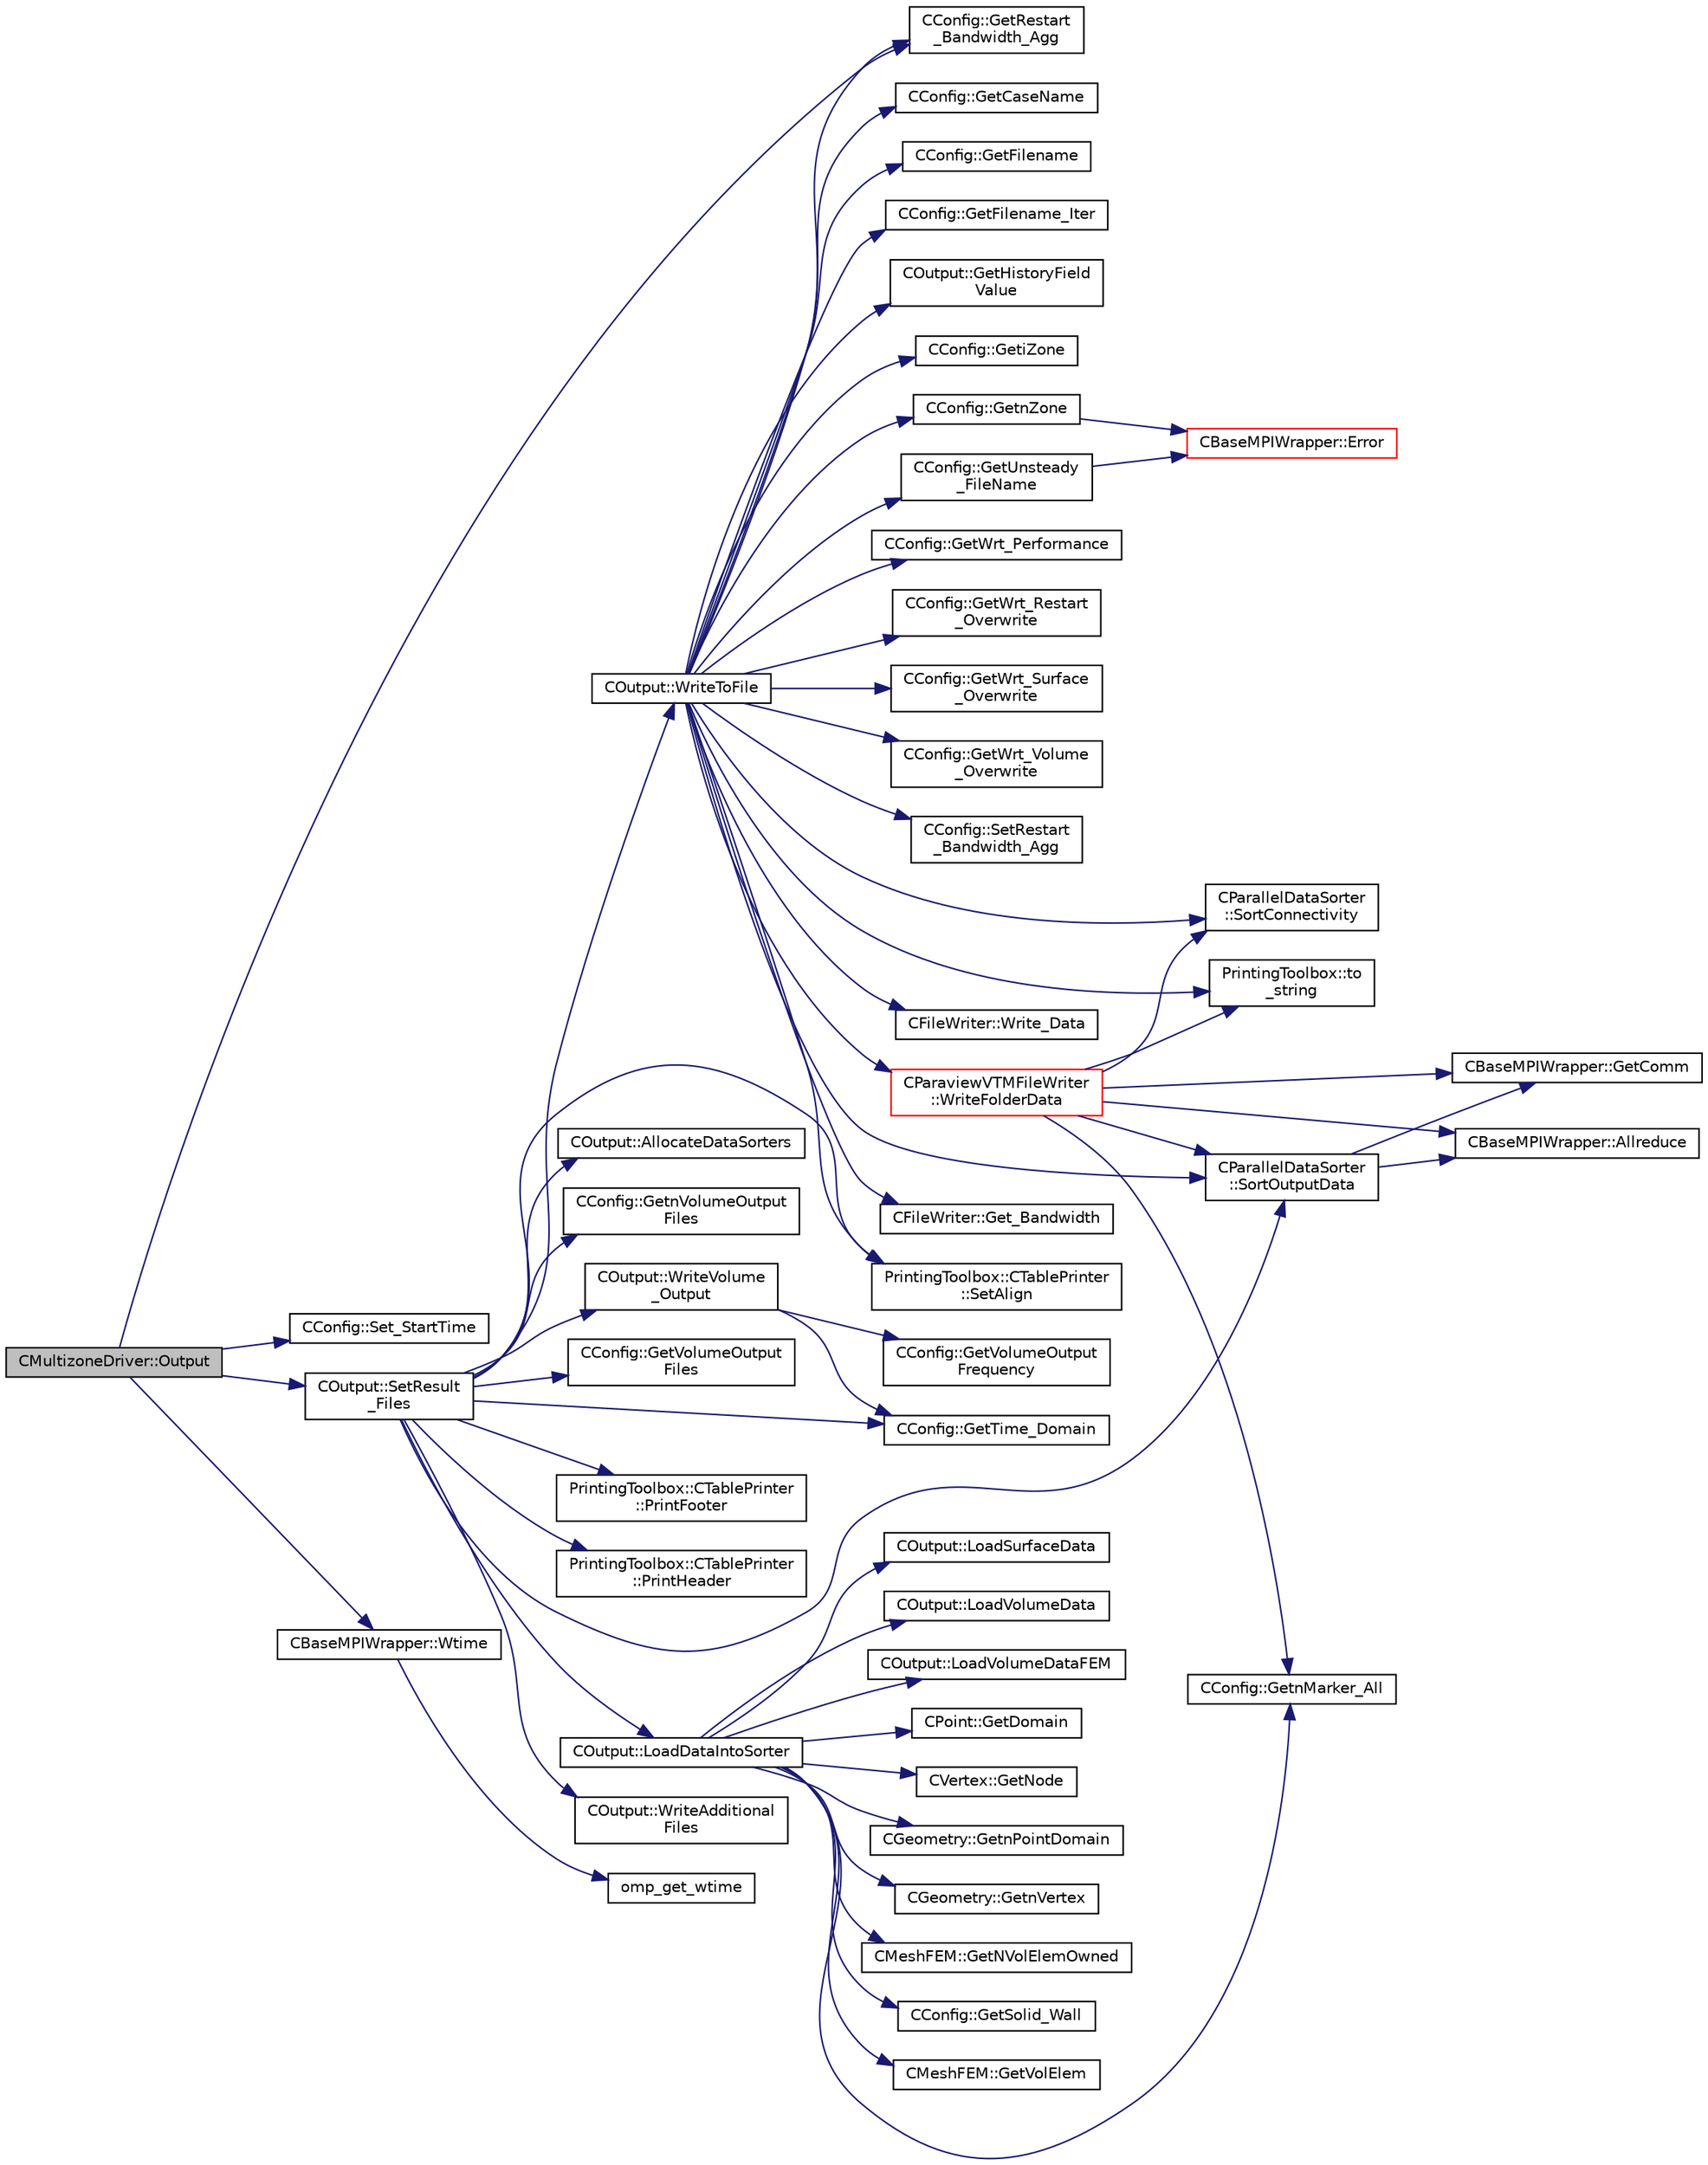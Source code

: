 digraph "CMultizoneDriver::Output"
{
 // LATEX_PDF_SIZE
  edge [fontname="Helvetica",fontsize="10",labelfontname="Helvetica",labelfontsize="10"];
  node [fontname="Helvetica",fontsize="10",shape=record];
  rankdir="LR";
  Node1 [label="CMultizoneDriver::Output",height=0.2,width=0.4,color="black", fillcolor="grey75", style="filled", fontcolor="black",tooltip="Output the solution in solution file."];
  Node1 -> Node2 [color="midnightblue",fontsize="10",style="solid",fontname="Helvetica"];
  Node2 [label="CConfig::GetRestart\l_Bandwidth_Agg",height=0.2,width=0.4,color="black", fillcolor="white", style="filled",URL="$classCConfig.html#a60b72ebe49a6d318584944af24435989",tooltip="Set the sum of the bandwidth for writing binary restarts (to be averaged later)."];
  Node1 -> Node3 [color="midnightblue",fontsize="10",style="solid",fontname="Helvetica"];
  Node3 [label="CConfig::Set_StartTime",height=0.2,width=0.4,color="black", fillcolor="white", style="filled",URL="$classCConfig.html#aedf3896a475f7729d217dfe27f6da3e8",tooltip="Set the start time to track a phase of the code (preprocessing, compute, output)."];
  Node1 -> Node4 [color="midnightblue",fontsize="10",style="solid",fontname="Helvetica"];
  Node4 [label="COutput::SetResult\l_Files",height=0.2,width=0.4,color="black", fillcolor="white", style="filled",URL="$classCOutput.html#a8cae0e94e8769f55d5865df600acbc2f",tooltip="Loop through all requested output files and write the volume output data."];
  Node4 -> Node5 [color="midnightblue",fontsize="10",style="solid",fontname="Helvetica"];
  Node5 [label="COutput::AllocateDataSorters",height=0.2,width=0.4,color="black", fillcolor="white", style="filled",URL="$classCOutput.html#a576a9991a81b18368a1f8ad09b8c65cf",tooltip="Allocates the data sorters if necessary."];
  Node4 -> Node6 [color="midnightblue",fontsize="10",style="solid",fontname="Helvetica"];
  Node6 [label="CConfig::GetnVolumeOutput\lFiles",height=0.2,width=0.4,color="black", fillcolor="white", style="filled",URL="$classCConfig.html#a2298deab9cdc00a1c09f6e7cf6c8e07c",tooltip="GetnVolumeOutputFiles."];
  Node4 -> Node7 [color="midnightblue",fontsize="10",style="solid",fontname="Helvetica"];
  Node7 [label="CConfig::GetTime_Domain",height=0.2,width=0.4,color="black", fillcolor="white", style="filled",URL="$classCConfig.html#a85d2e3cf43b77c63642c40c235b853f3",tooltip="Check if the multizone problem is solved for time domain."];
  Node4 -> Node8 [color="midnightblue",fontsize="10",style="solid",fontname="Helvetica"];
  Node8 [label="CConfig::GetVolumeOutput\lFiles",height=0.2,width=0.4,color="black", fillcolor="white", style="filled",URL="$classCConfig.html#adfae5472df18b9be89665c415e0061df",tooltip="GetVolumeOutputFiles."];
  Node4 -> Node9 [color="midnightblue",fontsize="10",style="solid",fontname="Helvetica"];
  Node9 [label="COutput::LoadDataIntoSorter",height=0.2,width=0.4,color="black", fillcolor="white", style="filled",URL="$classCOutput.html#ac54efb9d794c522e1bef6cb4ed0d5b9f",tooltip="Load up the values of the requested volume fields into ::Local_Data array."];
  Node9 -> Node10 [color="midnightblue",fontsize="10",style="solid",fontname="Helvetica"];
  Node10 [label="CPoint::GetDomain",height=0.2,width=0.4,color="black", fillcolor="white", style="filled",URL="$classCPoint.html#aa58a27b602e47ddcad22ae74a5c6bc81",tooltip="For parallel computation, its indicates if a point must be computed or not."];
  Node9 -> Node11 [color="midnightblue",fontsize="10",style="solid",fontname="Helvetica"];
  Node11 [label="CConfig::GetnMarker_All",height=0.2,width=0.4,color="black", fillcolor="white", style="filled",URL="$classCConfig.html#a459dee039e618d21a5d78db61c221240",tooltip="Get the total number of boundary markers of the local process including send/receive domains."];
  Node9 -> Node12 [color="midnightblue",fontsize="10",style="solid",fontname="Helvetica"];
  Node12 [label="CVertex::GetNode",height=0.2,width=0.4,color="black", fillcolor="white", style="filled",URL="$classCVertex.html#ad568da06e7191358d3a09a1bee71cdb5",tooltip="Get the node of the vertex."];
  Node9 -> Node13 [color="midnightblue",fontsize="10",style="solid",fontname="Helvetica"];
  Node13 [label="CGeometry::GetnPointDomain",height=0.2,width=0.4,color="black", fillcolor="white", style="filled",URL="$classCGeometry.html#ac84179060bbac1fe5e856ea3da850b6e",tooltip="Get number of real points (that belong to the domain)."];
  Node9 -> Node14 [color="midnightblue",fontsize="10",style="solid",fontname="Helvetica"];
  Node14 [label="CGeometry::GetnVertex",height=0.2,width=0.4,color="black", fillcolor="white", style="filled",URL="$classCGeometry.html#a00b7f7e71ff42bd38f39147366dd093a",tooltip="Get number of vertices."];
  Node9 -> Node15 [color="midnightblue",fontsize="10",style="solid",fontname="Helvetica"];
  Node15 [label="CMeshFEM::GetNVolElemOwned",height=0.2,width=0.4,color="black", fillcolor="white", style="filled",URL="$classCMeshFEM.html#a98cac5880bf32dd7a81e90cfe3e83faa",tooltip="Function, which makes available the number of owned volume elements in the local FEM mesh."];
  Node9 -> Node16 [color="midnightblue",fontsize="10",style="solid",fontname="Helvetica"];
  Node16 [label="CConfig::GetSolid_Wall",height=0.2,width=0.4,color="black", fillcolor="white", style="filled",URL="$classCConfig.html#a1e07d3641838843be05ed58424d39f4f",tooltip="Determines whether a marker with index iMarker is a solid boundary."];
  Node9 -> Node17 [color="midnightblue",fontsize="10",style="solid",fontname="Helvetica"];
  Node17 [label="CMeshFEM::GetVolElem",height=0.2,width=0.4,color="black", fillcolor="white", style="filled",URL="$classCMeshFEM.html#aff09ec52d588d027830b497b21ae79c5",tooltip="Function, which makes available the volume elements in the local FEM mesh."];
  Node9 -> Node18 [color="midnightblue",fontsize="10",style="solid",fontname="Helvetica"];
  Node18 [label="COutput::LoadSurfaceData",height=0.2,width=0.4,color="black", fillcolor="white", style="filled",URL="$classCOutput.html#a01f7c43d229c94a9e8e954a538e5e66e",tooltip="Set the values of the volume output fields for a surface point."];
  Node9 -> Node19 [color="midnightblue",fontsize="10",style="solid",fontname="Helvetica"];
  Node19 [label="COutput::LoadVolumeData",height=0.2,width=0.4,color="black", fillcolor="white", style="filled",URL="$classCOutput.html#ad9fcb944022e0d7131d89987458a02ce",tooltip="Set the values of the volume output fields for a point."];
  Node9 -> Node20 [color="midnightblue",fontsize="10",style="solid",fontname="Helvetica"];
  Node20 [label="COutput::LoadVolumeDataFEM",height=0.2,width=0.4,color="black", fillcolor="white", style="filled",URL="$classCOutput.html#a379815a77f3a10e96834a95ff74d57f1",tooltip="Set the values of the volume output fields for a point."];
  Node4 -> Node21 [color="midnightblue",fontsize="10",style="solid",fontname="Helvetica"];
  Node21 [label="PrintingToolbox::CTablePrinter\l::PrintFooter",height=0.2,width=0.4,color="black", fillcolor="white", style="filled",URL="$classPrintingToolbox_1_1CTablePrinter.html#ac1bc6229daf9b3181de565905281ee2a",tooltip="Print the footer."];
  Node4 -> Node22 [color="midnightblue",fontsize="10",style="solid",fontname="Helvetica"];
  Node22 [label="PrintingToolbox::CTablePrinter\l::PrintHeader",height=0.2,width=0.4,color="black", fillcolor="white", style="filled",URL="$classPrintingToolbox_1_1CTablePrinter.html#a475fafce69bdc78e973a2546e6e6be76",tooltip="Print the header."];
  Node4 -> Node23 [color="midnightblue",fontsize="10",style="solid",fontname="Helvetica"];
  Node23 [label="PrintingToolbox::CTablePrinter\l::SetAlign",height=0.2,width=0.4,color="black", fillcolor="white", style="filled",URL="$classPrintingToolbox_1_1CTablePrinter.html#ad3691499a7bfa024bf97a7fc00ef33c7",tooltip="Set the alignment of the table entries (CENTER only works for the header at the moment)."];
  Node4 -> Node24 [color="midnightblue",fontsize="10",style="solid",fontname="Helvetica"];
  Node24 [label="CParallelDataSorter\l::SortOutputData",height=0.2,width=0.4,color="black", fillcolor="white", style="filled",URL="$classCParallelDataSorter.html#a44dd56ef2671d15e21eacf3fda758a83",tooltip="Sort the output data for each grid node into a linear partitioning across all processors."];
  Node24 -> Node25 [color="midnightblue",fontsize="10",style="solid",fontname="Helvetica"];
  Node25 [label="CBaseMPIWrapper::Allreduce",height=0.2,width=0.4,color="black", fillcolor="white", style="filled",URL="$classCBaseMPIWrapper.html#a381d4b3738c09d92ee1ae9f89715b541",tooltip=" "];
  Node24 -> Node26 [color="midnightblue",fontsize="10",style="solid",fontname="Helvetica"];
  Node26 [label="CBaseMPIWrapper::GetComm",height=0.2,width=0.4,color="black", fillcolor="white", style="filled",URL="$classCBaseMPIWrapper.html#a8154391fc3522954802889d81d4ef5da",tooltip=" "];
  Node4 -> Node27 [color="midnightblue",fontsize="10",style="solid",fontname="Helvetica"];
  Node27 [label="COutput::WriteAdditional\lFiles",height=0.2,width=0.4,color="black", fillcolor="white", style="filled",URL="$classCOutput.html#a62857be8ebc907de66597e5ce40d9434",tooltip="Write any additional files defined for the current solver."];
  Node4 -> Node28 [color="midnightblue",fontsize="10",style="solid",fontname="Helvetica"];
  Node28 [label="COutput::WriteToFile",height=0.2,width=0.4,color="black", fillcolor="white", style="filled",URL="$classCOutput.html#a153a24cacc90f827f1e8751815764a4c",tooltip="Allocates the appropriate file writer based on the chosen format and writes sorted data to file."];
  Node28 -> Node29 [color="midnightblue",fontsize="10",style="solid",fontname="Helvetica"];
  Node29 [label="CFileWriter::Get_Bandwidth",height=0.2,width=0.4,color="black", fillcolor="white", style="filled",URL="$classCFileWriter.html#a0a46d9ced0a789b8d4232f6a07cafba7",tooltip="Get the bandwith used for the last writing."];
  Node28 -> Node30 [color="midnightblue",fontsize="10",style="solid",fontname="Helvetica"];
  Node30 [label="CConfig::GetCaseName",height=0.2,width=0.4,color="black", fillcolor="white", style="filled",URL="$classCConfig.html#a42ea9e3f3693d37485fe33c1c54bb0ae",tooltip="Get the name of the current case."];
  Node28 -> Node31 [color="midnightblue",fontsize="10",style="solid",fontname="Helvetica"];
  Node31 [label="CConfig::GetFilename",height=0.2,width=0.4,color="black", fillcolor="white", style="filled",URL="$classCConfig.html#ae22223881ffa54013ab33e39aa7fec67",tooltip="Add any numbers necessary to the filename (iteration number, zone ID ...)"];
  Node28 -> Node32 [color="midnightblue",fontsize="10",style="solid",fontname="Helvetica"];
  Node32 [label="CConfig::GetFilename_Iter",height=0.2,width=0.4,color="black", fillcolor="white", style="filled",URL="$classCConfig.html#af654704b35b4044878f3f51c00646978",tooltip="Add steady iteration number to the filename (does not overwrite previous files)"];
  Node28 -> Node33 [color="midnightblue",fontsize="10",style="solid",fontname="Helvetica"];
  Node33 [label="COutput::GetHistoryField\lValue",height=0.2,width=0.4,color="black", fillcolor="white", style="filled",URL="$classCOutput.html#a249a132836f70f168631f14b09a8802b",tooltip="Get the value of particular history output field."];
  Node28 -> Node34 [color="midnightblue",fontsize="10",style="solid",fontname="Helvetica"];
  Node34 [label="CConfig::GetiZone",height=0.2,width=0.4,color="black", fillcolor="white", style="filled",URL="$classCConfig.html#a1d6335b8fdef6fbcd9a08f7503d73ec1",tooltip="Provides the number of varaibles."];
  Node28 -> Node35 [color="midnightblue",fontsize="10",style="solid",fontname="Helvetica"];
  Node35 [label="CConfig::GetnZone",height=0.2,width=0.4,color="black", fillcolor="white", style="filled",URL="$classCConfig.html#a33f1af516d14a4d3815b577c37398773",tooltip="Gets the number of zones in the mesh file."];
  Node35 -> Node36 [color="midnightblue",fontsize="10",style="solid",fontname="Helvetica"];
  Node36 [label="CBaseMPIWrapper::Error",height=0.2,width=0.4,color="red", fillcolor="white", style="filled",URL="$classCBaseMPIWrapper.html#a04457c47629bda56704e6a8804833eeb",tooltip=" "];
  Node28 -> Node2 [color="midnightblue",fontsize="10",style="solid",fontname="Helvetica"];
  Node28 -> Node38 [color="midnightblue",fontsize="10",style="solid",fontname="Helvetica"];
  Node38 [label="CConfig::GetUnsteady\l_FileName",height=0.2,width=0.4,color="black", fillcolor="white", style="filled",URL="$classCConfig.html#aace1a22e7f0858d832499e72a1415cd4",tooltip="Augment the input filename with the iteration number for an unsteady file."];
  Node38 -> Node36 [color="midnightblue",fontsize="10",style="solid",fontname="Helvetica"];
  Node28 -> Node39 [color="midnightblue",fontsize="10",style="solid",fontname="Helvetica"];
  Node39 [label="CConfig::GetWrt_Performance",height=0.2,width=0.4,color="black", fillcolor="white", style="filled",URL="$classCConfig.html#a9667091b52bebfe6ffbe631ba1921bf2",tooltip="Get information about writing the performance summary at the end of a calculation."];
  Node28 -> Node40 [color="midnightblue",fontsize="10",style="solid",fontname="Helvetica"];
  Node40 [label="CConfig::GetWrt_Restart\l_Overwrite",height=0.2,width=0.4,color="black", fillcolor="white", style="filled",URL="$classCConfig.html#ae9ed022279a560ca553875e37a066c35",tooltip="Flag for whether restart solution files are overwritten."];
  Node28 -> Node41 [color="midnightblue",fontsize="10",style="solid",fontname="Helvetica"];
  Node41 [label="CConfig::GetWrt_Surface\l_Overwrite",height=0.2,width=0.4,color="black", fillcolor="white", style="filled",URL="$classCConfig.html#aa4479ec281523722b0d2abd32793b686",tooltip="Flag for whether visualization files are overwritten."];
  Node28 -> Node42 [color="midnightblue",fontsize="10",style="solid",fontname="Helvetica"];
  Node42 [label="CConfig::GetWrt_Volume\l_Overwrite",height=0.2,width=0.4,color="black", fillcolor="white", style="filled",URL="$classCConfig.html#a007e689c5a84a2028d936757711064fb",tooltip="Flag for whether visualization files are overwritten."];
  Node28 -> Node23 [color="midnightblue",fontsize="10",style="solid",fontname="Helvetica"];
  Node28 -> Node43 [color="midnightblue",fontsize="10",style="solid",fontname="Helvetica"];
  Node43 [label="CConfig::SetRestart\l_Bandwidth_Agg",height=0.2,width=0.4,color="black", fillcolor="white", style="filled",URL="$classCConfig.html#a9a06687acc9a585a507fe9164c708f8b",tooltip="Set the sum of the bandwidth for writing binary restarts (to be averaged later)."];
  Node28 -> Node44 [color="midnightblue",fontsize="10",style="solid",fontname="Helvetica"];
  Node44 [label="CParallelDataSorter\l::SortConnectivity",height=0.2,width=0.4,color="black", fillcolor="white", style="filled",URL="$classCParallelDataSorter.html#a07cb46b33f5de77f0d7f305162c20f2c",tooltip="Sort the connectivities (volume and surface) into data structures."];
  Node28 -> Node24 [color="midnightblue",fontsize="10",style="solid",fontname="Helvetica"];
  Node28 -> Node45 [color="midnightblue",fontsize="10",style="solid",fontname="Helvetica"];
  Node45 [label="PrintingToolbox::to\l_string",height=0.2,width=0.4,color="black", fillcolor="white", style="filled",URL="$namespacePrintingToolbox.html#a382f3911ccba468c241c530ae0c78b63",tooltip=" "];
  Node28 -> Node46 [color="midnightblue",fontsize="10",style="solid",fontname="Helvetica"];
  Node46 [label="CFileWriter::Write_Data",height=0.2,width=0.4,color="black", fillcolor="white", style="filled",URL="$classCFileWriter.html#acbec4ae4521e1bd812de229ba35b1f4c",tooltip="Write sorted data to file."];
  Node28 -> Node47 [color="midnightblue",fontsize="10",style="solid",fontname="Helvetica"];
  Node47 [label="CParaviewVTMFileWriter\l::WriteFolderData",height=0.2,width=0.4,color="red", fillcolor="white", style="filled",URL="$classCParaviewVTMFileWriter.html#aca95d6deb121a1dbf465810db3dd7d4d",tooltip="Write all data of the zones, boundaries into the folder."];
  Node47 -> Node25 [color="midnightblue",fontsize="10",style="solid",fontname="Helvetica"];
  Node47 -> Node26 [color="midnightblue",fontsize="10",style="solid",fontname="Helvetica"];
  Node47 -> Node11 [color="midnightblue",fontsize="10",style="solid",fontname="Helvetica"];
  Node47 -> Node44 [color="midnightblue",fontsize="10",style="solid",fontname="Helvetica"];
  Node47 -> Node24 [color="midnightblue",fontsize="10",style="solid",fontname="Helvetica"];
  Node47 -> Node45 [color="midnightblue",fontsize="10",style="solid",fontname="Helvetica"];
  Node4 -> Node79 [color="midnightblue",fontsize="10",style="solid",fontname="Helvetica"];
  Node79 [label="COutput::WriteVolume\l_Output",height=0.2,width=0.4,color="black", fillcolor="white", style="filled",URL="$classCOutput.html#a7dea2b1585cb6171cf95b81eb93440cc",tooltip="Determines if the the volume output should be written."];
  Node79 -> Node7 [color="midnightblue",fontsize="10",style="solid",fontname="Helvetica"];
  Node79 -> Node80 [color="midnightblue",fontsize="10",style="solid",fontname="Helvetica"];
  Node80 [label="CConfig::GetVolumeOutput\lFrequency",height=0.2,width=0.4,color="black", fillcolor="white", style="filled",URL="$classCConfig.html#a130e8c890fc0d1fea6c70273fbe71c77",tooltip="GetVolumeOutputFrequency."];
  Node1 -> Node71 [color="midnightblue",fontsize="10",style="solid",fontname="Helvetica"];
  Node71 [label="CBaseMPIWrapper::Wtime",height=0.2,width=0.4,color="black", fillcolor="white", style="filled",URL="$classCBaseMPIWrapper.html#adcf32aa628d4b515e8835bc5c56fbf08",tooltip=" "];
  Node71 -> Node72 [color="midnightblue",fontsize="10",style="solid",fontname="Helvetica"];
  Node72 [label="omp_get_wtime",height=0.2,width=0.4,color="black", fillcolor="white", style="filled",URL="$omp__structure_8hpp.html#a649bd48ab038a72108f11f5a85316266",tooltip="Return the wall time."];
}
